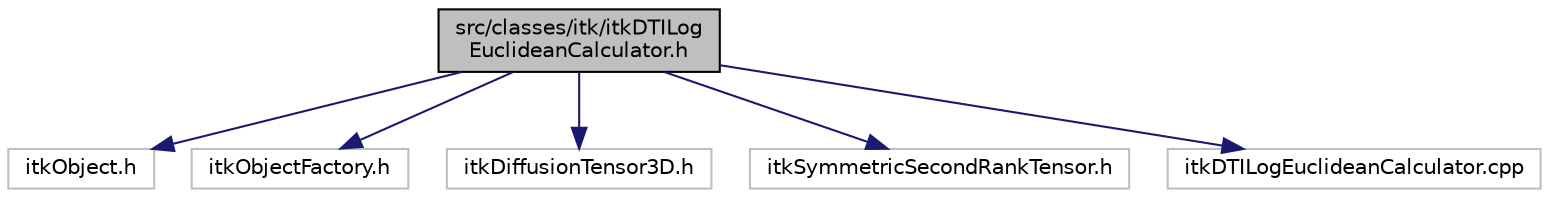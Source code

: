 digraph "src/classes/itk/itkDTILogEuclideanCalculator.h"
{
 // LATEX_PDF_SIZE
  edge [fontname="Helvetica",fontsize="10",labelfontname="Helvetica",labelfontsize="10"];
  node [fontname="Helvetica",fontsize="10",shape=record];
  Node0 [label="src/classes/itk/itkDTILog\lEuclideanCalculator.h",height=0.2,width=0.4,color="black", fillcolor="grey75", style="filled", fontcolor="black",tooltip="Declaration of the DTILogEuclideanCalculator class."];
  Node0 -> Node1 [color="midnightblue",fontsize="10",style="solid",fontname="Helvetica"];
  Node1 [label="itkObject.h",height=0.2,width=0.4,color="grey75", fillcolor="white", style="filled",tooltip=" "];
  Node0 -> Node2 [color="midnightblue",fontsize="10",style="solid",fontname="Helvetica"];
  Node2 [label="itkObjectFactory.h",height=0.2,width=0.4,color="grey75", fillcolor="white", style="filled",tooltip=" "];
  Node0 -> Node3 [color="midnightblue",fontsize="10",style="solid",fontname="Helvetica"];
  Node3 [label="itkDiffusionTensor3D.h",height=0.2,width=0.4,color="grey75", fillcolor="white", style="filled",tooltip=" "];
  Node0 -> Node4 [color="midnightblue",fontsize="10",style="solid",fontname="Helvetica"];
  Node4 [label="itkSymmetricSecondRankTensor.h",height=0.2,width=0.4,color="grey75", fillcolor="white", style="filled",tooltip=" "];
  Node0 -> Node5 [color="midnightblue",fontsize="10",style="solid",fontname="Helvetica"];
  Node5 [label="itkDTILogEuclideanCalculator.cpp",height=0.2,width=0.4,color="grey75", fillcolor="white", style="filled",tooltip=" "];
}
